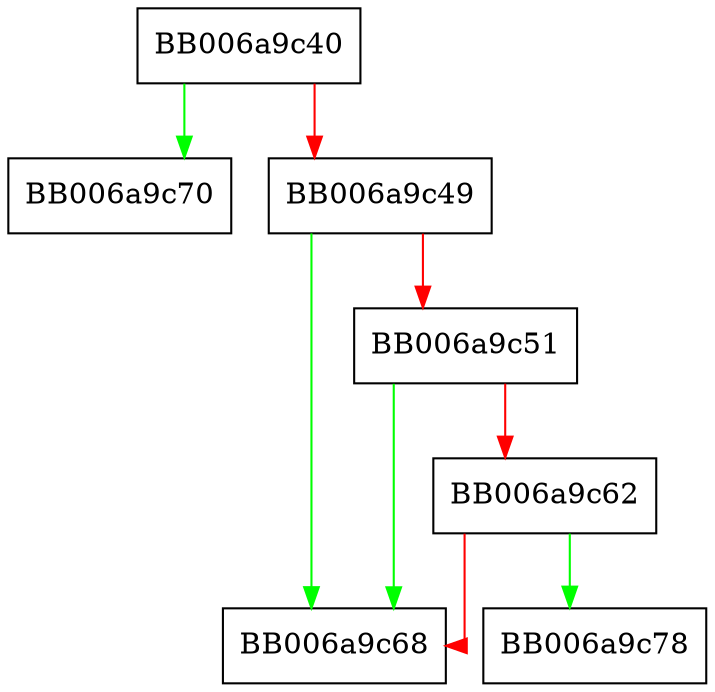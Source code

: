 digraph md5_sha1_set_ctx_params {
  node [shape="box"];
  graph [splines=ortho];
  BB006a9c40 -> BB006a9c70 [color="green"];
  BB006a9c40 -> BB006a9c49 [color="red"];
  BB006a9c49 -> BB006a9c68 [color="green"];
  BB006a9c49 -> BB006a9c51 [color="red"];
  BB006a9c51 -> BB006a9c68 [color="green"];
  BB006a9c51 -> BB006a9c62 [color="red"];
  BB006a9c62 -> BB006a9c78 [color="green"];
  BB006a9c62 -> BB006a9c68 [color="red"];
}